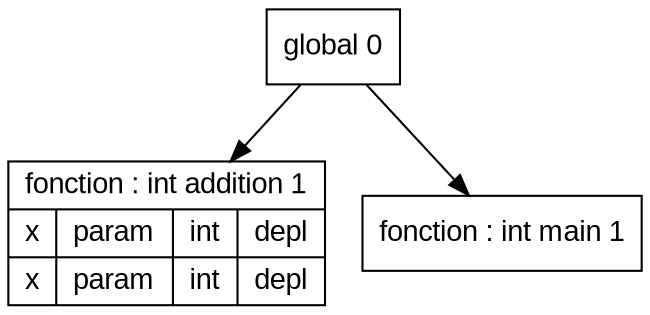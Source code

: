 digraph "tds"{

	node [fontname="Arial"];

	N1 [shape=record label="{ fonction : int addition 1
	| { x | param | int | depl }
	| { x | param | int | depl }
	}"];

	N2 [shape=record label="{ fonction : int main 1
	}"];

	N0 [shape=record label="{ global 0
	}"];


	N0 -> N1; 
	N0 -> N2; 
}
